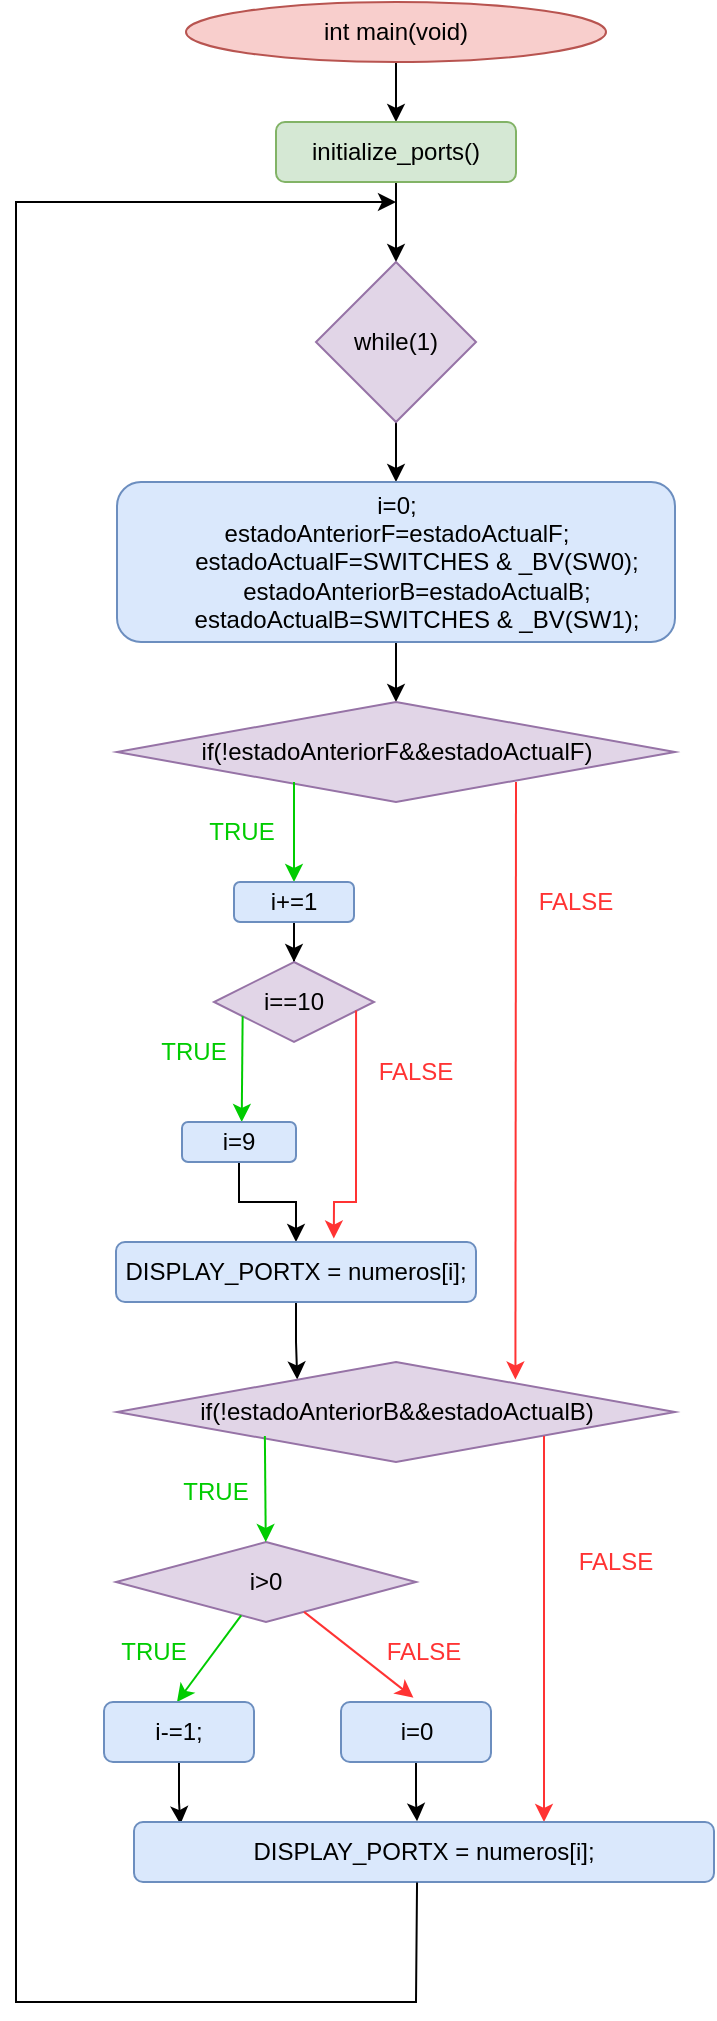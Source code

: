 <mxfile version="21.1.4" type="github">
  <diagram name="Page-1" id="HkDu7gjWSROrkeivNhid">
    <mxGraphModel dx="1528" dy="851" grid="1" gridSize="10" guides="1" tooltips="1" connect="1" arrows="1" fold="1" page="1" pageScale="1" pageWidth="827" pageHeight="1169" math="0" shadow="0">
      <root>
        <mxCell id="0" />
        <mxCell id="1" parent="0" />
        <mxCell id="3t5YOAK3ZG443mUEY7-4-18" value="" style="edgeStyle=orthogonalEdgeStyle;rounded=0;orthogonalLoop=1;jettySize=auto;html=1;" parent="1" source="3t5YOAK3ZG443mUEY7-4-2" target="3t5YOAK3ZG443mUEY7-4-3" edge="1">
          <mxGeometry relative="1" as="geometry" />
        </mxCell>
        <mxCell id="3t5YOAK3ZG443mUEY7-4-2" value="int main(void)" style="ellipse;whiteSpace=wrap;html=1;fillColor=#f8cecc;strokeColor=#b85450;" parent="1" vertex="1">
          <mxGeometry x="295" y="40" width="210" height="30" as="geometry" />
        </mxCell>
        <mxCell id="3t5YOAK3ZG443mUEY7-4-19" value="" style="edgeStyle=orthogonalEdgeStyle;rounded=0;orthogonalLoop=1;jettySize=auto;html=1;" parent="1" source="3t5YOAK3ZG443mUEY7-4-3" target="3t5YOAK3ZG443mUEY7-4-4" edge="1">
          <mxGeometry relative="1" as="geometry" />
        </mxCell>
        <mxCell id="3t5YOAK3ZG443mUEY7-4-3" value="initialize_ports()" style="rounded=1;whiteSpace=wrap;html=1;fillColor=#d5e8d4;strokeColor=#82b366;" parent="1" vertex="1">
          <mxGeometry x="340" y="100" width="120" height="30" as="geometry" />
        </mxCell>
        <mxCell id="3t5YOAK3ZG443mUEY7-4-20" value="" style="edgeStyle=orthogonalEdgeStyle;rounded=0;orthogonalLoop=1;jettySize=auto;html=1;" parent="1" source="3t5YOAK3ZG443mUEY7-4-4" target="3t5YOAK3ZG443mUEY7-4-6" edge="1">
          <mxGeometry relative="1" as="geometry" />
        </mxCell>
        <mxCell id="3t5YOAK3ZG443mUEY7-4-4" value="while(1)" style="rhombus;whiteSpace=wrap;html=1;fillColor=#e1d5e7;strokeColor=#9673a6;" parent="1" vertex="1">
          <mxGeometry x="360" y="170" width="80" height="80" as="geometry" />
        </mxCell>
        <mxCell id="3t5YOAK3ZG443mUEY7-4-21" value="" style="edgeStyle=orthogonalEdgeStyle;rounded=0;orthogonalLoop=1;jettySize=auto;html=1;" parent="1" source="3t5YOAK3ZG443mUEY7-4-6" target="3t5YOAK3ZG443mUEY7-4-7" edge="1">
          <mxGeometry relative="1" as="geometry" />
        </mxCell>
        <mxCell id="3t5YOAK3ZG443mUEY7-4-6" value="i=0;&lt;br&gt;estadoAnteriorF=estadoActualF;&lt;br&gt;&amp;nbsp; &amp;nbsp; &amp;nbsp; estadoActualF=SWITCHES &amp;amp; _BV(SW0);&lt;br&gt;&amp;nbsp; &amp;nbsp; &amp;nbsp; estadoAnteriorB=estadoActualB;&lt;br&gt;&amp;nbsp; &amp;nbsp; &amp;nbsp; estadoActualB=SWITCHES &amp;amp; _BV(SW1);" style="rounded=1;whiteSpace=wrap;html=1;fillColor=#dae8fc;strokeColor=#6c8ebf;" parent="1" vertex="1">
          <mxGeometry x="260.5" y="280" width="279" height="80" as="geometry" />
        </mxCell>
        <mxCell id="3t5YOAK3ZG443mUEY7-4-7" value="if(!estadoAnteriorF&amp;amp;&amp;amp;estadoActualF)" style="rhombus;whiteSpace=wrap;html=1;fillColor=#e1d5e7;strokeColor=#9673a6;" parent="1" vertex="1">
          <mxGeometry x="260.5" y="390" width="279" height="50" as="geometry" />
        </mxCell>
        <mxCell id="3t5YOAK3ZG443mUEY7-4-22" value="" style="endArrow=classic;html=1;rounded=0;strokeColor=#00CC00;" parent="1" edge="1">
          <mxGeometry width="50" height="50" relative="1" as="geometry">
            <mxPoint x="349" y="430" as="sourcePoint" />
            <mxPoint x="349" y="480" as="targetPoint" />
          </mxGeometry>
        </mxCell>
        <mxCell id="3t5YOAK3ZG443mUEY7-4-24" value="&lt;font color=&quot;#00cc00&quot;&gt;TRUE&lt;/font&gt;" style="text;html=1;strokeColor=none;fillColor=none;align=center;verticalAlign=middle;whiteSpace=wrap;rounded=0;" parent="1" vertex="1">
          <mxGeometry x="293" y="440" width="60" height="30" as="geometry" />
        </mxCell>
        <mxCell id="3t5YOAK3ZG443mUEY7-4-28" value="" style="edgeStyle=orthogonalEdgeStyle;rounded=0;orthogonalLoop=1;jettySize=auto;html=1;" parent="1" source="3t5YOAK3ZG443mUEY7-4-25" target="3t5YOAK3ZG443mUEY7-4-26" edge="1">
          <mxGeometry relative="1" as="geometry" />
        </mxCell>
        <mxCell id="3t5YOAK3ZG443mUEY7-4-25" value="i+=1" style="rounded=1;whiteSpace=wrap;html=1;fillColor=#dae8fc;strokeColor=#6c8ebf;" parent="1" vertex="1">
          <mxGeometry x="319" y="480" width="60" height="20" as="geometry" />
        </mxCell>
        <mxCell id="3t5YOAK3ZG443mUEY7-4-26" value="i==10" style="rhombus;whiteSpace=wrap;html=1;fillColor=#e1d5e7;strokeColor=#9673a6;" parent="1" vertex="1">
          <mxGeometry x="309" y="520" width="80" height="40" as="geometry" />
        </mxCell>
        <mxCell id="3t5YOAK3ZG443mUEY7-4-31" value="" style="endArrow=classic;html=1;rounded=0;strokeColor=#00CC00;exitX=0.179;exitY=0.679;exitDx=0;exitDy=0;exitPerimeter=0;" parent="1" source="3t5YOAK3ZG443mUEY7-4-26" edge="1">
          <mxGeometry width="50" height="50" relative="1" as="geometry">
            <mxPoint x="322.86" y="550" as="sourcePoint" />
            <mxPoint x="322.86" y="600" as="targetPoint" />
          </mxGeometry>
        </mxCell>
        <mxCell id="3t5YOAK3ZG443mUEY7-4-32" value="&lt;font color=&quot;#00cc00&quot;&gt;TRUE&lt;/font&gt;" style="text;html=1;strokeColor=none;fillColor=none;align=center;verticalAlign=middle;whiteSpace=wrap;rounded=0;" parent="1" vertex="1">
          <mxGeometry x="269" y="550" width="60" height="30" as="geometry" />
        </mxCell>
        <mxCell id="3t5YOAK3ZG443mUEY7-4-39" value="" style="edgeStyle=orthogonalEdgeStyle;rounded=0;orthogonalLoop=1;jettySize=auto;html=1;" parent="1" source="3t5YOAK3ZG443mUEY7-4-34" target="3t5YOAK3ZG443mUEY7-4-38" edge="1">
          <mxGeometry relative="1" as="geometry" />
        </mxCell>
        <mxCell id="3t5YOAK3ZG443mUEY7-4-34" value="i=9" style="rounded=1;whiteSpace=wrap;html=1;fillColor=#dae8fc;strokeColor=#6c8ebf;" parent="1" vertex="1">
          <mxGeometry x="293" y="600" width="57" height="20" as="geometry" />
        </mxCell>
        <mxCell id="3t5YOAK3ZG443mUEY7-4-35" value="&lt;font color=&quot;#ff3333&quot;&gt;FALSE&lt;/font&gt;" style="text;html=1;strokeColor=none;fillColor=none;align=center;verticalAlign=middle;whiteSpace=wrap;rounded=0;" parent="1" vertex="1">
          <mxGeometry x="380" y="560" width="60" height="30" as="geometry" />
        </mxCell>
        <mxCell id="3t5YOAK3ZG443mUEY7-4-36" value="" style="endArrow=classic;html=1;rounded=0;strokeColor=#FF3333;exitX=0.888;exitY=0.606;exitDx=0;exitDy=0;exitPerimeter=0;entryX=0.605;entryY=-0.058;entryDx=0;entryDy=0;entryPerimeter=0;" parent="1" source="3t5YOAK3ZG443mUEY7-4-26" target="3t5YOAK3ZG443mUEY7-4-38" edge="1">
          <mxGeometry width="50" height="50" relative="1" as="geometry">
            <mxPoint x="379.98" y="547" as="sourcePoint" />
            <mxPoint x="369" y="700" as="targetPoint" />
            <Array as="points">
              <mxPoint x="380" y="640" />
              <mxPoint x="369" y="640" />
            </Array>
          </mxGeometry>
        </mxCell>
        <mxCell id="3t5YOAK3ZG443mUEY7-4-46" style="edgeStyle=orthogonalEdgeStyle;rounded=0;orthogonalLoop=1;jettySize=auto;html=1;entryX=0.323;entryY=0.175;entryDx=0;entryDy=0;entryPerimeter=0;" parent="1" source="3t5YOAK3ZG443mUEY7-4-38" target="3t5YOAK3ZG443mUEY7-4-45" edge="1">
          <mxGeometry relative="1" as="geometry" />
        </mxCell>
        <mxCell id="3t5YOAK3ZG443mUEY7-4-38" value="DISPLAY_PORTX = numeros[i];" style="rounded=1;whiteSpace=wrap;html=1;fillColor=#dae8fc;strokeColor=#6c8ebf;" parent="1" vertex="1">
          <mxGeometry x="260" y="660" width="180" height="30" as="geometry" />
        </mxCell>
        <mxCell id="3t5YOAK3ZG443mUEY7-4-42" value="&lt;font color=&quot;#ff3333&quot;&gt;FALSE&lt;/font&gt;" style="text;html=1;strokeColor=none;fillColor=none;align=center;verticalAlign=middle;whiteSpace=wrap;rounded=0;" parent="1" vertex="1">
          <mxGeometry x="460" y="475" width="60" height="30" as="geometry" />
        </mxCell>
        <mxCell id="3t5YOAK3ZG443mUEY7-4-43" value="" style="endArrow=classic;html=1;rounded=0;strokeColor=#FF3333;entryX=0.714;entryY=0.175;entryDx=0;entryDy=0;entryPerimeter=0;" parent="1" target="3t5YOAK3ZG443mUEY7-4-45" edge="1">
          <mxGeometry width="50" height="50" relative="1" as="geometry">
            <mxPoint x="460" y="430" as="sourcePoint" />
            <mxPoint x="460" y="710" as="targetPoint" />
          </mxGeometry>
        </mxCell>
        <mxCell id="3t5YOAK3ZG443mUEY7-4-45" value="if(!estadoAnteriorB&amp;amp;&amp;amp;estadoActualB)" style="rhombus;whiteSpace=wrap;html=1;fillColor=#e1d5e7;strokeColor=#9673a6;" parent="1" vertex="1">
          <mxGeometry x="260.5" y="720" width="279" height="50" as="geometry" />
        </mxCell>
        <mxCell id="3t5YOAK3ZG443mUEY7-4-47" value="i&amp;gt;0" style="rhombus;whiteSpace=wrap;html=1;fillColor=#e1d5e7;strokeColor=#9673a6;" parent="1" vertex="1">
          <mxGeometry x="260" y="810" width="150" height="40" as="geometry" />
        </mxCell>
        <mxCell id="3t5YOAK3ZG443mUEY7-4-50" value="" style="endArrow=classic;html=1;rounded=0;strokeColor=#00CC00;exitX=0.265;exitY=0.739;exitDx=0;exitDy=0;exitPerimeter=0;" parent="1" source="3t5YOAK3ZG443mUEY7-4-45" edge="1">
          <mxGeometry width="50" height="50" relative="1" as="geometry">
            <mxPoint x="334.88" y="760" as="sourcePoint" />
            <mxPoint x="334.88" y="810" as="targetPoint" />
          </mxGeometry>
        </mxCell>
        <mxCell id="3t5YOAK3ZG443mUEY7-4-51" value="&lt;font color=&quot;#00cc00&quot;&gt;TRUE&lt;/font&gt;" style="text;html=1;strokeColor=none;fillColor=none;align=center;verticalAlign=middle;whiteSpace=wrap;rounded=0;" parent="1" vertex="1">
          <mxGeometry x="280" y="770" width="60" height="30" as="geometry" />
        </mxCell>
        <mxCell id="3t5YOAK3ZG443mUEY7-4-52" value="" style="endArrow=classic;html=1;rounded=0;strokeColor=#00CC00;" parent="1" source="3t5YOAK3ZG443mUEY7-4-47" edge="1">
          <mxGeometry width="50" height="50" relative="1" as="geometry">
            <mxPoint x="290.5" y="840" as="sourcePoint" />
            <mxPoint x="290.5" y="890" as="targetPoint" />
          </mxGeometry>
        </mxCell>
        <mxCell id="3t5YOAK3ZG443mUEY7-4-53" value="&lt;font color=&quot;#00cc00&quot;&gt;TRUE&lt;/font&gt;" style="text;html=1;strokeColor=none;fillColor=none;align=center;verticalAlign=middle;whiteSpace=wrap;rounded=0;" parent="1" vertex="1">
          <mxGeometry x="249" y="850" width="60" height="30" as="geometry" />
        </mxCell>
        <mxCell id="3t5YOAK3ZG443mUEY7-4-70" style="edgeStyle=orthogonalEdgeStyle;rounded=0;orthogonalLoop=1;jettySize=auto;html=1;entryX=0.08;entryY=0.036;entryDx=0;entryDy=0;entryPerimeter=0;" parent="1" source="3t5YOAK3ZG443mUEY7-4-55" target="3t5YOAK3ZG443mUEY7-4-67" edge="1">
          <mxGeometry relative="1" as="geometry" />
        </mxCell>
        <mxCell id="3t5YOAK3ZG443mUEY7-4-55" value="i-=1;" style="rounded=1;whiteSpace=wrap;html=1;fillColor=#dae8fc;strokeColor=#6c8ebf;" parent="1" vertex="1">
          <mxGeometry x="254" y="890" width="75" height="30" as="geometry" />
        </mxCell>
        <mxCell id="3t5YOAK3ZG443mUEY7-4-59" value="" style="endArrow=classic;html=1;rounded=0;strokeColor=#FF3333;entryX=0.483;entryY=-0.071;entryDx=0;entryDy=0;entryPerimeter=0;" parent="1" source="3t5YOAK3ZG443mUEY7-4-47" target="3t5YOAK3ZG443mUEY7-4-61" edge="1">
          <mxGeometry width="50" height="50" relative="1" as="geometry">
            <mxPoint x="410" y="850" as="sourcePoint" />
            <mxPoint x="341.5" y="883" as="targetPoint" />
          </mxGeometry>
        </mxCell>
        <mxCell id="3t5YOAK3ZG443mUEY7-4-69" style="edgeStyle=orthogonalEdgeStyle;rounded=0;orthogonalLoop=1;jettySize=auto;html=1;entryX=0.488;entryY=-0.014;entryDx=0;entryDy=0;entryPerimeter=0;" parent="1" source="3t5YOAK3ZG443mUEY7-4-61" target="3t5YOAK3ZG443mUEY7-4-67" edge="1">
          <mxGeometry relative="1" as="geometry" />
        </mxCell>
        <mxCell id="3t5YOAK3ZG443mUEY7-4-61" value="i=0" style="rounded=1;whiteSpace=wrap;html=1;fillColor=#dae8fc;strokeColor=#6c8ebf;" parent="1" vertex="1">
          <mxGeometry x="372.5" y="890" width="75" height="30" as="geometry" />
        </mxCell>
        <mxCell id="3t5YOAK3ZG443mUEY7-4-62" value="&lt;font&gt;FALSE&lt;/font&gt;" style="text;html=1;strokeColor=none;fillColor=none;align=center;verticalAlign=middle;whiteSpace=wrap;rounded=0;labelBackgroundColor=default;fontColor=#FF3333;" parent="1" vertex="1">
          <mxGeometry x="384" y="850" width="60" height="30" as="geometry" />
        </mxCell>
        <mxCell id="3t5YOAK3ZG443mUEY7-4-64" value="" style="endArrow=classic;html=1;rounded=0;strokeColor=#FF3333;exitX=0.265;exitY=0.739;exitDx=0;exitDy=0;exitPerimeter=0;" parent="1" edge="1">
          <mxGeometry width="50" height="50" relative="1" as="geometry">
            <mxPoint x="474" y="757" as="sourcePoint" />
            <mxPoint x="474" y="950" as="targetPoint" />
          </mxGeometry>
        </mxCell>
        <mxCell id="3t5YOAK3ZG443mUEY7-4-65" value="&lt;font color=&quot;#ff3333&quot;&gt;FALSE&lt;/font&gt;" style="text;html=1;strokeColor=none;fillColor=none;align=center;verticalAlign=middle;whiteSpace=wrap;rounded=0;" parent="1" vertex="1">
          <mxGeometry x="479.5" y="800" width="60" height="40" as="geometry" />
        </mxCell>
        <mxCell id="3t5YOAK3ZG443mUEY7-4-67" value="DISPLAY_PORTX = numeros[i];" style="rounded=1;whiteSpace=wrap;html=1;fillColor=#dae8fc;strokeColor=#6c8ebf;" parent="1" vertex="1">
          <mxGeometry x="269" y="950" width="290" height="30" as="geometry" />
        </mxCell>
        <mxCell id="3t5YOAK3ZG443mUEY7-4-73" value="" style="endArrow=classic;html=1;rounded=0;exitX=0.488;exitY=1.007;exitDx=0;exitDy=0;exitPerimeter=0;" parent="1" source="3t5YOAK3ZG443mUEY7-4-67" edge="1">
          <mxGeometry width="50" height="50" relative="1" as="geometry">
            <mxPoint x="340" y="990" as="sourcePoint" />
            <mxPoint x="400" y="140" as="targetPoint" />
            <Array as="points">
              <mxPoint x="410" y="1040" />
              <mxPoint x="210" y="1040" />
              <mxPoint x="210" y="140" />
            </Array>
          </mxGeometry>
        </mxCell>
      </root>
    </mxGraphModel>
  </diagram>
</mxfile>
